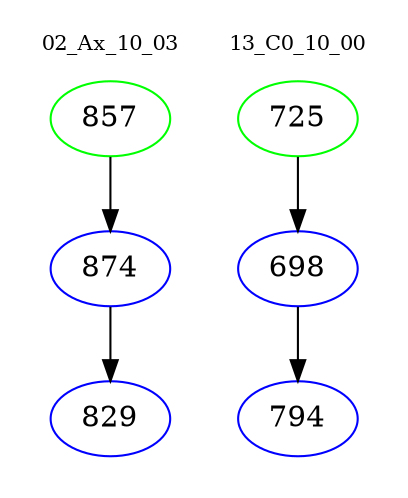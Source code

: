 digraph{
subgraph cluster_0 {
color = white
label = "02_Ax_10_03";
fontsize=10;
T0_857 [label="857", color="green"]
T0_857 -> T0_874 [color="black"]
T0_874 [label="874", color="blue"]
T0_874 -> T0_829 [color="black"]
T0_829 [label="829", color="blue"]
}
subgraph cluster_1 {
color = white
label = "13_C0_10_00";
fontsize=10;
T1_725 [label="725", color="green"]
T1_725 -> T1_698 [color="black"]
T1_698 [label="698", color="blue"]
T1_698 -> T1_794 [color="black"]
T1_794 [label="794", color="blue"]
}
}
